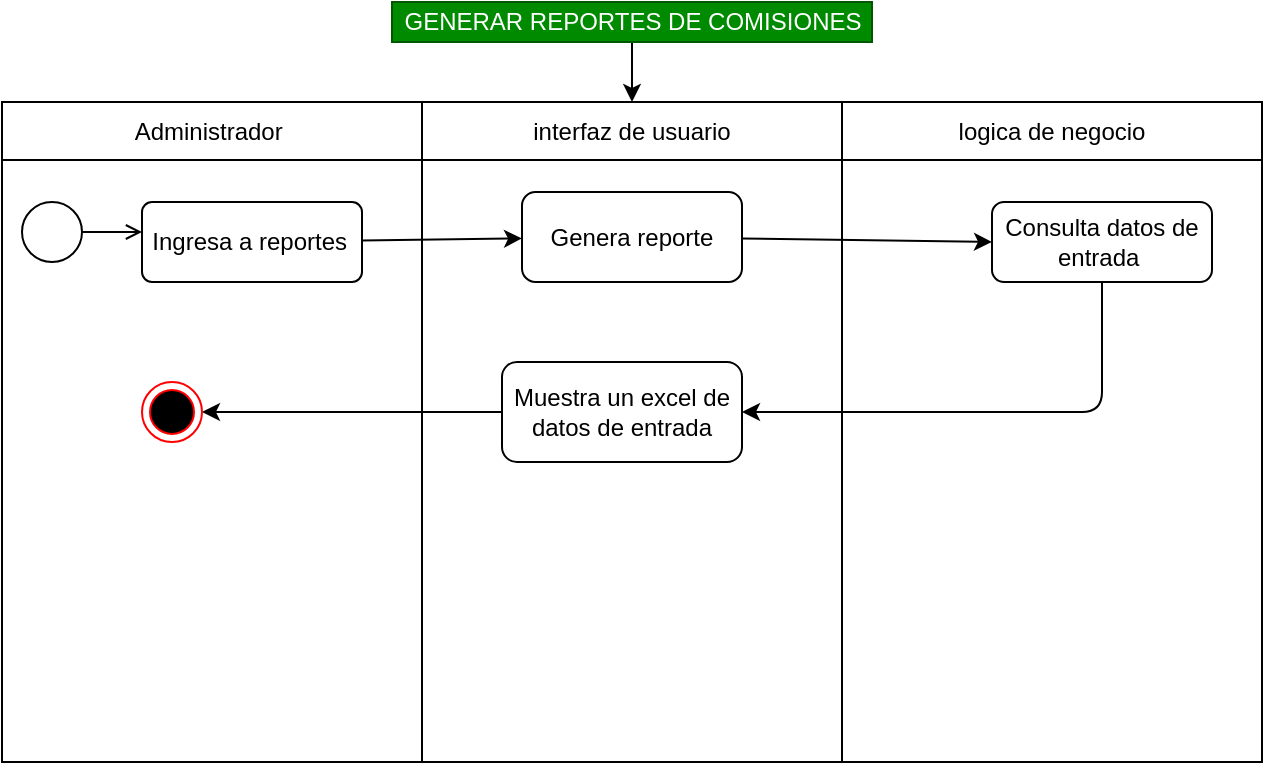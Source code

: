 <mxfile>
    <diagram id="O08Z7eB7ZypR9S1Jyf4O" name="Page-1">
        <mxGraphModel dx="758" dy="607" grid="1" gridSize="10" guides="1" tooltips="1" connect="1" arrows="1" fold="1" page="1" pageScale="1" pageWidth="827" pageHeight="1169" math="0" shadow="0">
            <root>
                <mxCell id="0"/>
                <mxCell id="1" parent="0"/>
                <mxCell id="2" value="" style="shape=table;startSize=0;container=1;collapsible=0;childLayout=tableLayout;" vertex="1" parent="1">
                    <mxGeometry x="70" y="270" width="630" height="330" as="geometry"/>
                </mxCell>
                <mxCell id="3" value="" style="shape=partialRectangle;collapsible=0;dropTarget=0;pointerEvents=0;fillColor=none;top=0;left=0;bottom=0;right=0;points=[[0,0.5],[1,0.5]];portConstraint=eastwest;" vertex="1" parent="2">
                    <mxGeometry width="630" height="29" as="geometry"/>
                </mxCell>
                <mxCell id="4" value="Administrador&amp;nbsp;" style="shape=partialRectangle;html=1;whiteSpace=wrap;connectable=0;overflow=hidden;fillColor=none;top=0;left=0;bottom=0;right=0;pointerEvents=1;" vertex="1" parent="3">
                    <mxGeometry width="210" height="29" as="geometry">
                        <mxRectangle width="210" height="29" as="alternateBounds"/>
                    </mxGeometry>
                </mxCell>
                <mxCell id="5" value="interfaz de usuario" style="shape=partialRectangle;html=1;whiteSpace=wrap;connectable=0;overflow=hidden;fillColor=none;top=0;left=0;bottom=0;right=0;pointerEvents=1;" vertex="1" parent="3">
                    <mxGeometry x="210" width="210" height="29" as="geometry">
                        <mxRectangle width="210" height="29" as="alternateBounds"/>
                    </mxGeometry>
                </mxCell>
                <mxCell id="6" value="logica de negocio" style="shape=partialRectangle;html=1;whiteSpace=wrap;connectable=0;overflow=hidden;fillColor=none;top=0;left=0;bottom=0;right=0;pointerEvents=1;" vertex="1" parent="3">
                    <mxGeometry x="420" width="210" height="29" as="geometry">
                        <mxRectangle width="210" height="29" as="alternateBounds"/>
                    </mxGeometry>
                </mxCell>
                <mxCell id="7" value="" style="shape=partialRectangle;collapsible=0;dropTarget=0;pointerEvents=0;fillColor=none;top=0;left=0;bottom=0;right=0;points=[[0,0.5],[1,0.5]];portConstraint=eastwest;" vertex="1" parent="2">
                    <mxGeometry y="29" width="630" height="301" as="geometry"/>
                </mxCell>
                <mxCell id="8" value="" style="shape=partialRectangle;html=1;whiteSpace=wrap;connectable=0;overflow=hidden;fillColor=none;top=0;left=0;bottom=0;right=0;pointerEvents=1;" vertex="1" parent="7">
                    <mxGeometry width="210" height="301" as="geometry">
                        <mxRectangle width="210" height="301" as="alternateBounds"/>
                    </mxGeometry>
                </mxCell>
                <mxCell id="9" value="" style="shape=partialRectangle;html=1;whiteSpace=wrap;connectable=0;overflow=hidden;fillColor=none;top=0;left=0;bottom=0;right=0;pointerEvents=1;" vertex="1" parent="7">
                    <mxGeometry x="210" width="210" height="301" as="geometry">
                        <mxRectangle width="210" height="301" as="alternateBounds"/>
                    </mxGeometry>
                </mxCell>
                <mxCell id="10" value="" style="shape=partialRectangle;html=1;whiteSpace=wrap;connectable=0;overflow=hidden;fillColor=none;top=0;left=0;bottom=0;right=0;pointerEvents=1;" vertex="1" parent="7">
                    <mxGeometry x="420" width="210" height="301" as="geometry">
                        <mxRectangle width="210" height="301" as="alternateBounds"/>
                    </mxGeometry>
                </mxCell>
                <mxCell id="11" style="edgeStyle=none;html=1;entryX=0;entryY=0.5;entryDx=0;entryDy=0;" edge="1" parent="1" source="12" target="15">
                    <mxGeometry relative="1" as="geometry"/>
                </mxCell>
                <mxCell id="12" value="Genera reporte" style="rounded=1;whiteSpace=wrap;html=1;fillColor=#FFFFFF;fontColor=#000000;" vertex="1" parent="1">
                    <mxGeometry x="330" y="315" width="110" height="45" as="geometry"/>
                </mxCell>
                <mxCell id="13" style="edgeStyle=none;html=1;entryX=1;entryY=0.5;entryDx=0;entryDy=0;fontColor=#000000;exitX=0;exitY=0.5;exitDx=0;exitDy=0;" edge="1" parent="1" source="23" target="20">
                    <mxGeometry relative="1" as="geometry">
                        <mxPoint x="150" y="547.5" as="targetPoint"/>
                        <mxPoint x="320" y="582" as="sourcePoint"/>
                    </mxGeometry>
                </mxCell>
                <mxCell id="14" style="edgeStyle=none;html=1;entryX=1;entryY=0.5;entryDx=0;entryDy=0;" edge="1" parent="1" source="15" target="23">
                    <mxGeometry relative="1" as="geometry">
                        <Array as="points">
                            <mxPoint x="620" y="425"/>
                        </Array>
                    </mxGeometry>
                </mxCell>
                <mxCell id="15" value="Consulta datos de entrada&amp;nbsp;" style="rounded=1;whiteSpace=wrap;html=1;fillColor=#FFFFFF;fontColor=#000000;" vertex="1" parent="1">
                    <mxGeometry x="565" y="320" width="110" height="40" as="geometry"/>
                </mxCell>
                <mxCell id="16" style="edgeStyle=none;html=1;" edge="1" parent="1" source="17" target="12">
                    <mxGeometry relative="1" as="geometry"/>
                </mxCell>
                <mxCell id="17" value="&lt;span style=&quot;color: rgb(0 , 0 , 0)&quot;&gt;Ingresa a reportes&amp;nbsp;&lt;/span&gt;" style="html=1;align=center;verticalAlign=middle;rounded=1;absoluteArcSize=1;arcSize=10;dashed=0;fillColor=#FFFFFF;" vertex="1" parent="1">
                    <mxGeometry x="140" y="320" width="110" height="40" as="geometry"/>
                </mxCell>
                <mxCell id="18" value="" style="ellipse;html=1;fillColor=#FFFFFF;" vertex="1" parent="1">
                    <mxGeometry x="80" y="320" width="30" height="30" as="geometry"/>
                </mxCell>
                <mxCell id="19" value="" style="endArrow=open;html=1;rounded=0;align=center;verticalAlign=top;endFill=0;labelBackgroundColor=none;endSize=6;" edge="1" parent="1" source="18">
                    <mxGeometry relative="1" as="geometry">
                        <mxPoint x="140" y="335" as="targetPoint"/>
                    </mxGeometry>
                </mxCell>
                <mxCell id="20" value="" style="ellipse;html=1;shape=endState;fillColor=#000000;strokeColor=#ff0000;" vertex="1" parent="1">
                    <mxGeometry x="140" y="410" width="30" height="30" as="geometry"/>
                </mxCell>
                <mxCell id="21" value="" style="edgeStyle=none;html=1;" edge="1" parent="1" source="22" target="3">
                    <mxGeometry relative="1" as="geometry"/>
                </mxCell>
                <mxCell id="22" value="GENERAR REPORTES DE COMISIONES" style="text;html=1;resizable=0;autosize=1;align=center;verticalAlign=middle;points=[];rounded=0;fillColor=#008a00;fontColor=#ffffff;strokeColor=#005700;" vertex="1" parent="1">
                    <mxGeometry x="265" y="220" width="240" height="20" as="geometry"/>
                </mxCell>
                <mxCell id="23" value="Muestra un excel de datos de entrada" style="rounded=1;whiteSpace=wrap;html=1;fillColor=#FFFFFF;fontColor=#000000;" vertex="1" parent="1">
                    <mxGeometry x="320" y="400" width="120" height="50" as="geometry"/>
                </mxCell>
            </root>
        </mxGraphModel>
    </diagram>
</mxfile>